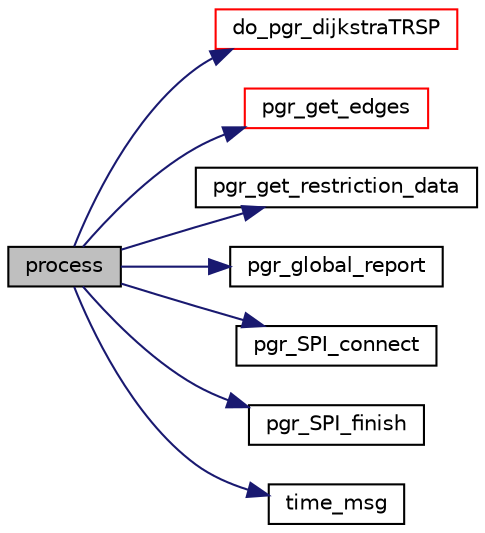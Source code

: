 digraph "process"
{
  edge [fontname="Helvetica",fontsize="10",labelfontname="Helvetica",labelfontsize="10"];
  node [fontname="Helvetica",fontsize="10",shape=record];
  rankdir="LR";
  Node53 [label="process",height=0.2,width=0.4,color="black", fillcolor="grey75", style="filled", fontcolor="black"];
  Node53 -> Node54 [color="midnightblue",fontsize="10",style="solid",fontname="Helvetica"];
  Node54 [label="do_pgr_dijkstraTRSP",height=0.2,width=0.4,color="red", fillcolor="white", style="filled",URL="$dijkstraTRSP__driver_8cpp.html#a965e2aa38abf784f42097b60cd55a06a"];
  Node53 -> Node82 [color="midnightblue",fontsize="10",style="solid",fontname="Helvetica"];
  Node82 [label="pgr_get_edges",height=0.2,width=0.4,color="red", fillcolor="white", style="filled",URL="$edges__input_8c.html#af663e291b6bdfe777789be38b6bfcf76",tooltip="basic edge_sql "];
  Node53 -> Node98 [color="midnightblue",fontsize="10",style="solid",fontname="Helvetica"];
  Node98 [label="pgr_get_restriction_data",height=0.2,width=0.4,color="black", fillcolor="white", style="filled",URL="$restrict__input_8c.html#ab6776c14d736c1be875fe879ff0e7daf"];
  Node53 -> Node99 [color="midnightblue",fontsize="10",style="solid",fontname="Helvetica"];
  Node99 [label="pgr_global_report",height=0.2,width=0.4,color="black", fillcolor="white", style="filled",URL="$e__report_8c.html#aa7833fe4baf65aa901e1129575e7deb2",tooltip="notice & error "];
  Node53 -> Node100 [color="midnightblue",fontsize="10",style="solid",fontname="Helvetica"];
  Node100 [label="pgr_SPI_connect",height=0.2,width=0.4,color="black", fillcolor="white", style="filled",URL="$postgres__connection_8c.html#aef5deb780b1cf78c56b1794ab826ac64"];
  Node53 -> Node101 [color="midnightblue",fontsize="10",style="solid",fontname="Helvetica"];
  Node101 [label="pgr_SPI_finish",height=0.2,width=0.4,color="black", fillcolor="white", style="filled",URL="$postgres__connection_8c.html#ae36e7862564b5e72c25c9e26ae8e355f"];
  Node53 -> Node97 [color="midnightblue",fontsize="10",style="solid",fontname="Helvetica"];
  Node97 [label="time_msg",height=0.2,width=0.4,color="black", fillcolor="white", style="filled",URL="$time__msg_8c.html#a989d9723eb6d9be4cbf1214136286dbe"];
}
